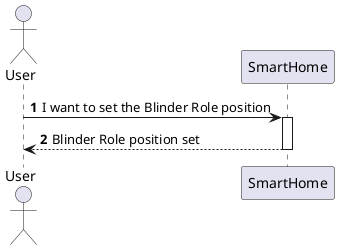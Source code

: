 @startuml
'https://plantuml.com/sequence-diagram
!pragma layout smetana

autonumber

actor "User" as User

participant "SmartHome" as SH

User -> SH : I want to set the Blinder Role position
activate SH

SH --> User : Blinder Role position set
deactivate SH


@enduml